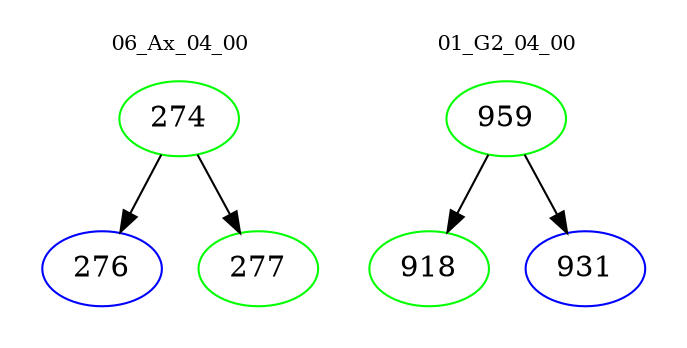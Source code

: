 digraph{
subgraph cluster_0 {
color = white
label = "06_Ax_04_00";
fontsize=10;
T0_274 [label="274", color="green"]
T0_274 -> T0_276 [color="black"]
T0_276 [label="276", color="blue"]
T0_274 -> T0_277 [color="black"]
T0_277 [label="277", color="green"]
}
subgraph cluster_1 {
color = white
label = "01_G2_04_00";
fontsize=10;
T1_959 [label="959", color="green"]
T1_959 -> T1_918 [color="black"]
T1_918 [label="918", color="green"]
T1_959 -> T1_931 [color="black"]
T1_931 [label="931", color="blue"]
}
}
